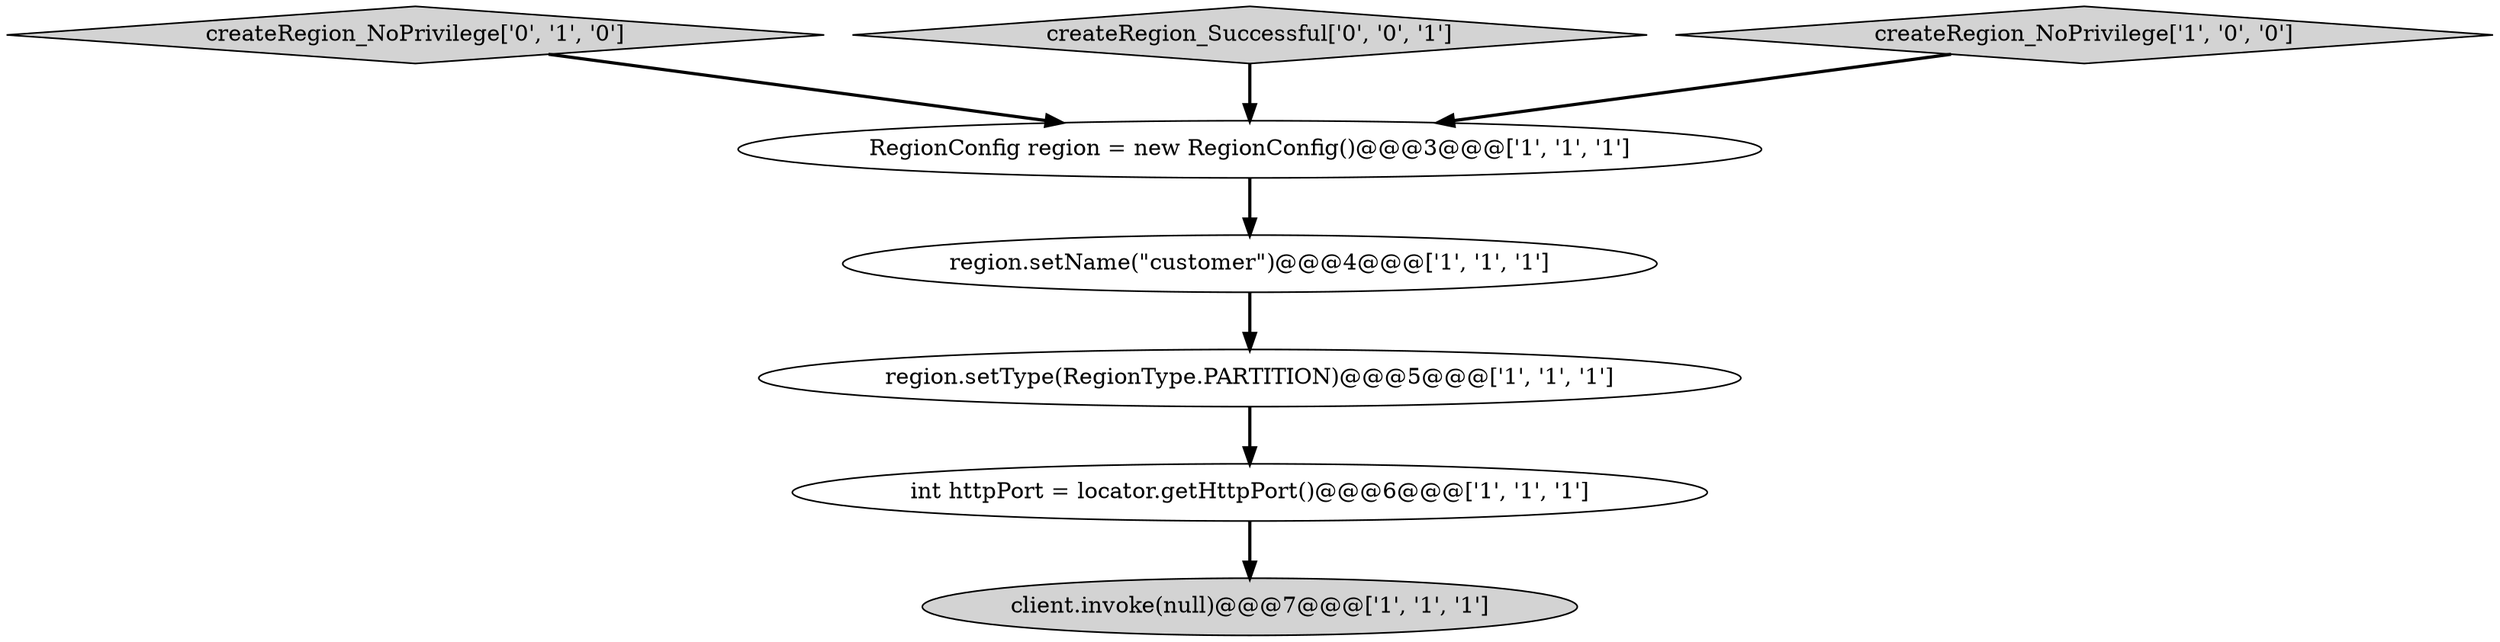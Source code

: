 digraph {
6 [style = filled, label = "createRegion_NoPrivilege['0', '1', '0']", fillcolor = lightgray, shape = diamond image = "AAA0AAABBB2BBB"];
3 [style = filled, label = "region.setType(RegionType.PARTITION)@@@5@@@['1', '1', '1']", fillcolor = white, shape = ellipse image = "AAA0AAABBB1BBB"];
7 [style = filled, label = "createRegion_Successful['0', '0', '1']", fillcolor = lightgray, shape = diamond image = "AAA0AAABBB3BBB"];
4 [style = filled, label = "RegionConfig region = new RegionConfig()@@@3@@@['1', '1', '1']", fillcolor = white, shape = ellipse image = "AAA0AAABBB1BBB"];
1 [style = filled, label = "client.invoke(null)@@@7@@@['1', '1', '1']", fillcolor = lightgray, shape = ellipse image = "AAA0AAABBB1BBB"];
5 [style = filled, label = "createRegion_NoPrivilege['1', '0', '0']", fillcolor = lightgray, shape = diamond image = "AAA0AAABBB1BBB"];
2 [style = filled, label = "region.setName(\"customer\")@@@4@@@['1', '1', '1']", fillcolor = white, shape = ellipse image = "AAA0AAABBB1BBB"];
0 [style = filled, label = "int httpPort = locator.getHttpPort()@@@6@@@['1', '1', '1']", fillcolor = white, shape = ellipse image = "AAA0AAABBB1BBB"];
7->4 [style = bold, label=""];
6->4 [style = bold, label=""];
3->0 [style = bold, label=""];
0->1 [style = bold, label=""];
5->4 [style = bold, label=""];
4->2 [style = bold, label=""];
2->3 [style = bold, label=""];
}

